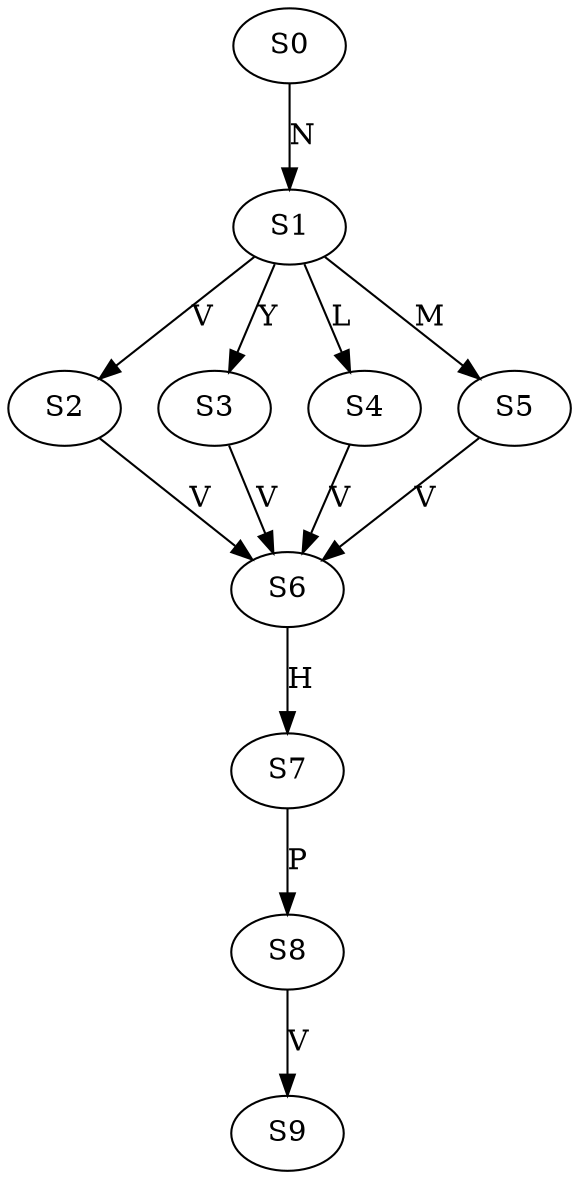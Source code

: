 strict digraph  {
	S0 -> S1 [ label = N ];
	S1 -> S2 [ label = V ];
	S1 -> S3 [ label = Y ];
	S1 -> S4 [ label = L ];
	S1 -> S5 [ label = M ];
	S2 -> S6 [ label = V ];
	S3 -> S6 [ label = V ];
	S4 -> S6 [ label = V ];
	S5 -> S6 [ label = V ];
	S6 -> S7 [ label = H ];
	S7 -> S8 [ label = P ];
	S8 -> S9 [ label = V ];
}
